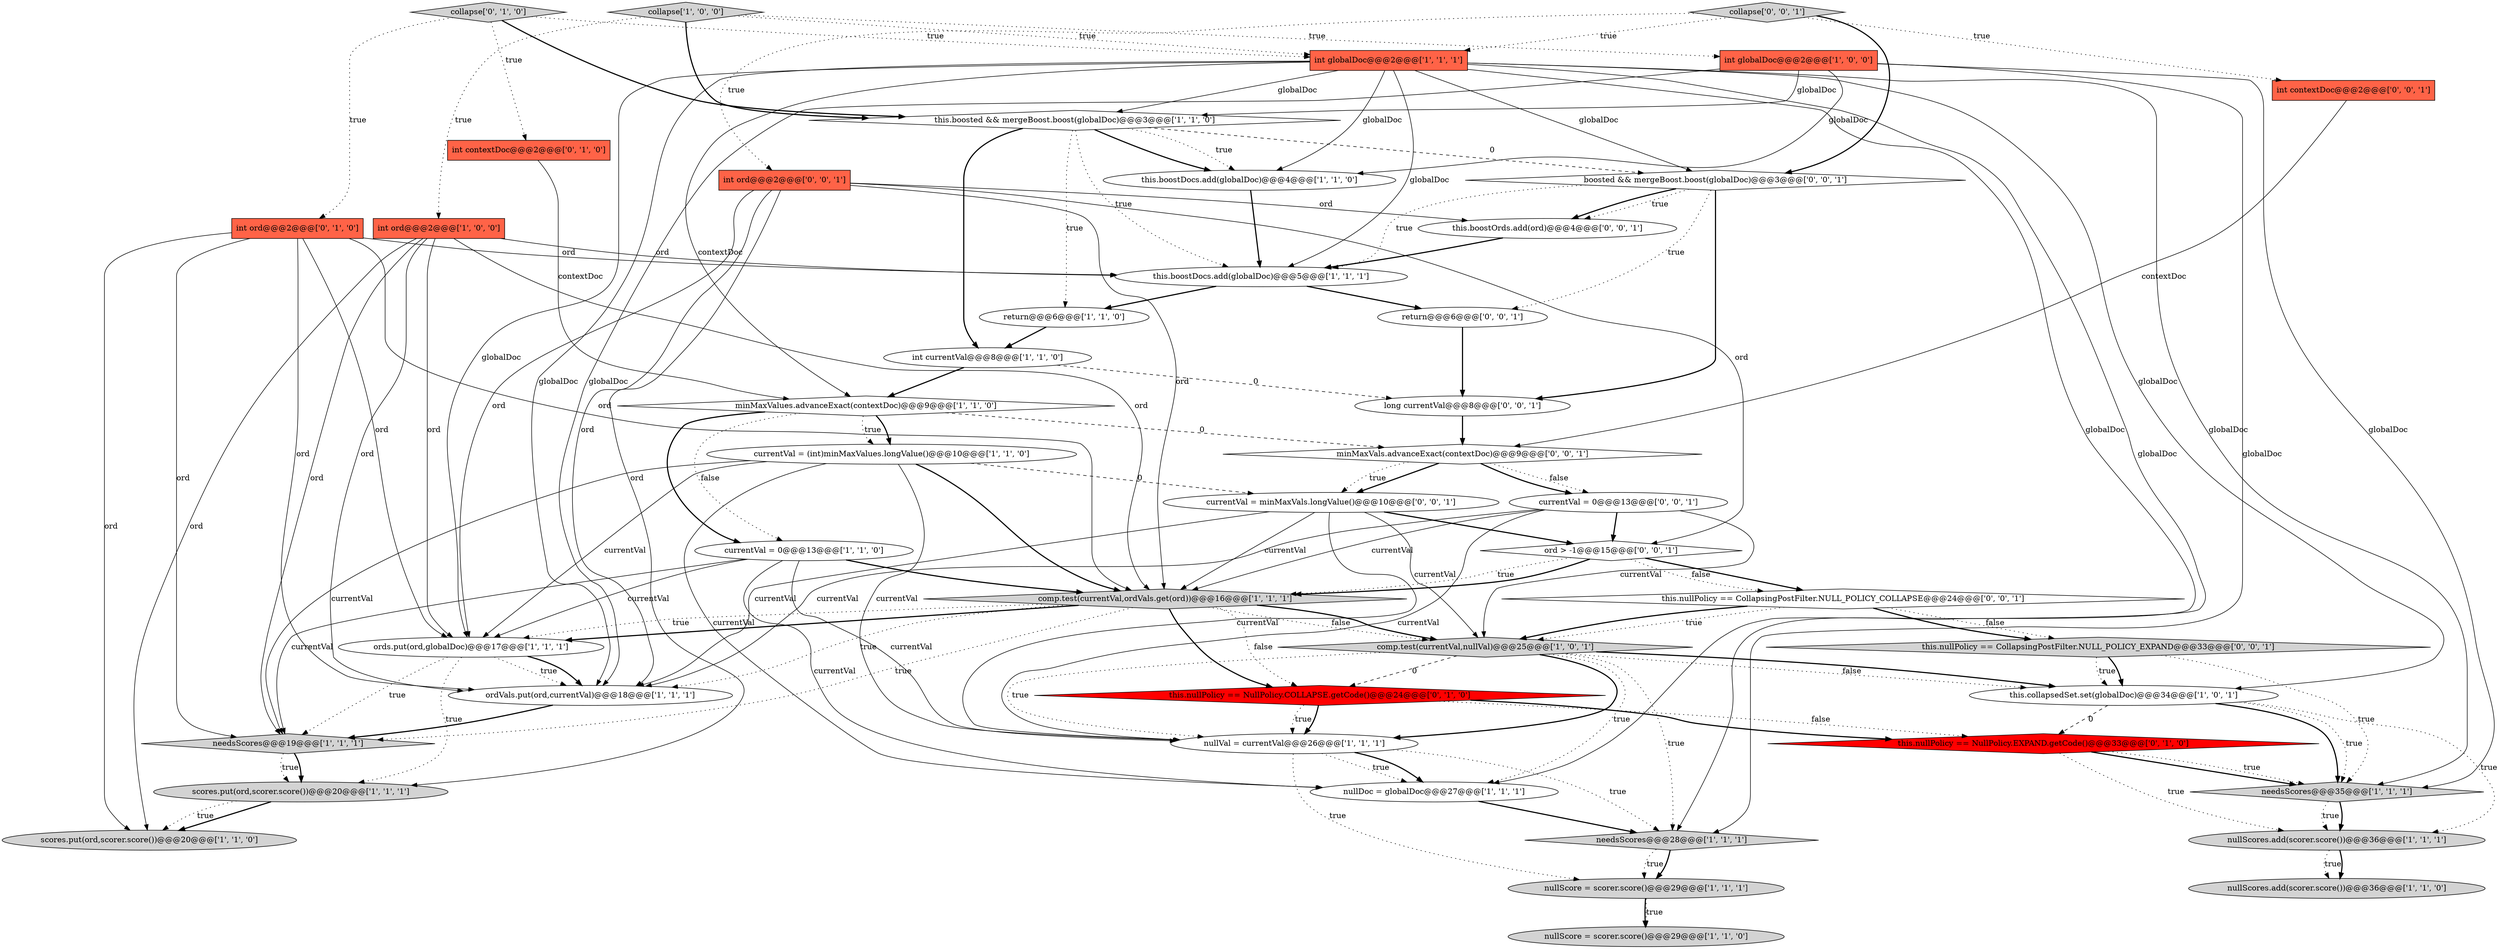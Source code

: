 digraph {
34 [style = filled, label = "boosted && mergeBoost.boost(globalDoc)@@@3@@@['0', '0', '1']", fillcolor = white, shape = diamond image = "AAA0AAABBB3BBB"];
20 [style = filled, label = "ords.put(ord,globalDoc)@@@17@@@['1', '1', '1']", fillcolor = white, shape = ellipse image = "AAA0AAABBB1BBB"];
36 [style = filled, label = "currentVal = 0@@@13@@@['0', '0', '1']", fillcolor = white, shape = ellipse image = "AAA0AAABBB3BBB"];
44 [style = filled, label = "long currentVal@@@8@@@['0', '0', '1']", fillcolor = white, shape = ellipse image = "AAA0AAABBB3BBB"];
7 [style = filled, label = "nullVal = currentVal@@@26@@@['1', '1', '1']", fillcolor = white, shape = ellipse image = "AAA0AAABBB1BBB"];
22 [style = filled, label = "nullScore = scorer.score()@@@29@@@['1', '1', '1']", fillcolor = lightgray, shape = ellipse image = "AAA0AAABBB1BBB"];
29 [style = filled, label = "int ord@@@2@@@['0', '1', '0']", fillcolor = tomato, shape = box image = "AAA0AAABBB2BBB"];
11 [style = filled, label = "currentVal = 0@@@13@@@['1', '1', '0']", fillcolor = white, shape = ellipse image = "AAA0AAABBB1BBB"];
25 [style = filled, label = "int currentVal@@@8@@@['1', '1', '0']", fillcolor = white, shape = ellipse image = "AAA0AAABBB1BBB"];
18 [style = filled, label = "comp.test(currentVal,ordVals.get(ord))@@@16@@@['1', '1', '1']", fillcolor = lightgray, shape = diamond image = "AAA0AAABBB1BBB"];
13 [style = filled, label = "currentVal = (int)minMaxValues.longValue()@@@10@@@['1', '1', '0']", fillcolor = white, shape = ellipse image = "AAA0AAABBB1BBB"];
15 [style = filled, label = "scores.put(ord,scorer.score())@@@20@@@['1', '1', '1']", fillcolor = lightgray, shape = ellipse image = "AAA0AAABBB1BBB"];
12 [style = filled, label = "nullScores.add(scorer.score())@@@36@@@['1', '1', '1']", fillcolor = lightgray, shape = ellipse image = "AAA0AAABBB1BBB"];
33 [style = filled, label = "collapse['0', '0', '1']", fillcolor = lightgray, shape = diamond image = "AAA0AAABBB3BBB"];
37 [style = filled, label = "return@@@6@@@['0', '0', '1']", fillcolor = white, shape = ellipse image = "AAA0AAABBB3BBB"];
40 [style = filled, label = "minMaxVals.advanceExact(contextDoc)@@@9@@@['0', '0', '1']", fillcolor = white, shape = diamond image = "AAA0AAABBB3BBB"];
8 [style = filled, label = "this.boostDocs.add(globalDoc)@@@5@@@['1', '1', '1']", fillcolor = white, shape = ellipse image = "AAA0AAABBB1BBB"];
30 [style = filled, label = "this.nullPolicy == NullPolicy.COLLAPSE.getCode()@@@24@@@['0', '1', '0']", fillcolor = red, shape = diamond image = "AAA1AAABBB2BBB"];
19 [style = filled, label = "int globalDoc@@@2@@@['1', '1', '1']", fillcolor = tomato, shape = box image = "AAA0AAABBB1BBB"];
0 [style = filled, label = "int ord@@@2@@@['1', '0', '0']", fillcolor = tomato, shape = box image = "AAA0AAABBB1BBB"];
10 [style = filled, label = "this.boosted && mergeBoost.boost(globalDoc)@@@3@@@['1', '1', '0']", fillcolor = white, shape = diamond image = "AAA0AAABBB1BBB"];
14 [style = filled, label = "needsScores@@@28@@@['1', '1', '1']", fillcolor = lightgray, shape = diamond image = "AAA0AAABBB1BBB"];
2 [style = filled, label = "this.collapsedSet.set(globalDoc)@@@34@@@['1', '0', '1']", fillcolor = white, shape = ellipse image = "AAA0AAABBB1BBB"];
4 [style = filled, label = "needsScores@@@35@@@['1', '1', '1']", fillcolor = lightgray, shape = diamond image = "AAA0AAABBB1BBB"];
17 [style = filled, label = "nullScore = scorer.score()@@@29@@@['1', '1', '0']", fillcolor = lightgray, shape = ellipse image = "AAA0AAABBB1BBB"];
3 [style = filled, label = "int globalDoc@@@2@@@['1', '0', '0']", fillcolor = tomato, shape = box image = "AAA0AAABBB1BBB"];
16 [style = filled, label = "comp.test(currentVal,nullVal)@@@25@@@['1', '0', '1']", fillcolor = lightgray, shape = diamond image = "AAA0AAABBB1BBB"];
31 [style = filled, label = "collapse['0', '1', '0']", fillcolor = lightgray, shape = diamond image = "AAA0AAABBB2BBB"];
27 [style = filled, label = "nullDoc = globalDoc@@@27@@@['1', '1', '1']", fillcolor = white, shape = ellipse image = "AAA0AAABBB1BBB"];
24 [style = filled, label = "ordVals.put(ord,currentVal)@@@18@@@['1', '1', '1']", fillcolor = white, shape = ellipse image = "AAA0AAABBB1BBB"];
43 [style = filled, label = "int contextDoc@@@2@@@['0', '0', '1']", fillcolor = tomato, shape = box image = "AAA0AAABBB3BBB"];
6 [style = filled, label = "this.boostDocs.add(globalDoc)@@@4@@@['1', '1', '0']", fillcolor = white, shape = ellipse image = "AAA0AAABBB1BBB"];
5 [style = filled, label = "collapse['1', '0', '0']", fillcolor = lightgray, shape = diamond image = "AAA0AAABBB1BBB"];
28 [style = filled, label = "int contextDoc@@@2@@@['0', '1', '0']", fillcolor = tomato, shape = box image = "AAA0AAABBB2BBB"];
23 [style = filled, label = "nullScores.add(scorer.score())@@@36@@@['1', '1', '0']", fillcolor = lightgray, shape = ellipse image = "AAA0AAABBB1BBB"];
32 [style = filled, label = "this.nullPolicy == NullPolicy.EXPAND.getCode()@@@33@@@['0', '1', '0']", fillcolor = red, shape = diamond image = "AAA1AAABBB2BBB"];
1 [style = filled, label = "scores.put(ord,scorer.score())@@@20@@@['1', '1', '0']", fillcolor = lightgray, shape = ellipse image = "AAA0AAABBB1BBB"];
45 [style = filled, label = "this.nullPolicy == CollapsingPostFilter.NULL_POLICY_COLLAPSE@@@24@@@['0', '0', '1']", fillcolor = white, shape = diamond image = "AAA0AAABBB3BBB"];
26 [style = filled, label = "return@@@6@@@['1', '1', '0']", fillcolor = white, shape = ellipse image = "AAA0AAABBB1BBB"];
38 [style = filled, label = "currentVal = minMaxVals.longValue()@@@10@@@['0', '0', '1']", fillcolor = white, shape = ellipse image = "AAA0AAABBB3BBB"];
39 [style = filled, label = "this.nullPolicy == CollapsingPostFilter.NULL_POLICY_EXPAND@@@33@@@['0', '0', '1']", fillcolor = lightgray, shape = diamond image = "AAA0AAABBB3BBB"];
9 [style = filled, label = "needsScores@@@19@@@['1', '1', '1']", fillcolor = lightgray, shape = diamond image = "AAA0AAABBB1BBB"];
41 [style = filled, label = "ord > -1@@@15@@@['0', '0', '1']", fillcolor = white, shape = diamond image = "AAA0AAABBB3BBB"];
35 [style = filled, label = "this.boostOrds.add(ord)@@@4@@@['0', '0', '1']", fillcolor = white, shape = ellipse image = "AAA0AAABBB3BBB"];
42 [style = filled, label = "int ord@@@2@@@['0', '0', '1']", fillcolor = tomato, shape = box image = "AAA0AAABBB3BBB"];
21 [style = filled, label = "minMaxValues.advanceExact(contextDoc)@@@9@@@['1', '1', '0']", fillcolor = white, shape = diamond image = "AAA0AAABBB1BBB"];
10->8 [style = dotted, label="true"];
18->16 [style = dotted, label="false"];
10->34 [style = dashed, label="0"];
3->6 [style = solid, label="globalDoc"];
5->19 [style = dotted, label="true"];
2->32 [style = dashed, label="0"];
16->7 [style = bold, label=""];
18->30 [style = bold, label=""];
14->22 [style = dotted, label="true"];
19->8 [style = solid, label="globalDoc"];
38->41 [style = bold, label=""];
18->20 [style = dotted, label="true"];
42->24 [style = solid, label="ord"];
40->38 [style = bold, label=""];
16->7 [style = dotted, label="true"];
40->36 [style = dotted, label="false"];
31->28 [style = dotted, label="true"];
35->8 [style = bold, label=""];
36->24 [style = solid, label="currentVal"];
7->27 [style = dotted, label="true"];
41->45 [style = bold, label=""];
9->15 [style = dotted, label="true"];
32->4 [style = bold, label=""];
18->30 [style = dotted, label="false"];
34->37 [style = dotted, label="true"];
20->15 [style = dotted, label="true"];
13->20 [style = solid, label="currentVal"];
25->21 [style = bold, label=""];
21->13 [style = bold, label=""];
31->19 [style = dotted, label="true"];
41->45 [style = dotted, label="false"];
29->18 [style = solid, label="ord"];
5->10 [style = bold, label=""];
10->6 [style = dotted, label="true"];
39->2 [style = dotted, label="true"];
0->9 [style = solid, label="ord"];
11->27 [style = solid, label="currentVal"];
12->23 [style = dotted, label="true"];
36->41 [style = bold, label=""];
20->24 [style = dotted, label="true"];
30->7 [style = dotted, label="true"];
0->24 [style = solid, label="ord"];
14->22 [style = bold, label=""];
3->4 [style = solid, label="globalDoc"];
19->27 [style = solid, label="globalDoc"];
13->7 [style = solid, label="currentVal"];
5->3 [style = dotted, label="true"];
19->10 [style = solid, label="globalDoc"];
2->4 [style = bold, label=""];
32->12 [style = dotted, label="true"];
19->4 [style = solid, label="globalDoc"];
11->18 [style = bold, label=""];
28->21 [style = solid, label="contextDoc"];
18->20 [style = bold, label=""];
34->8 [style = dotted, label="true"];
29->9 [style = solid, label="ord"];
21->11 [style = bold, label=""];
10->25 [style = bold, label=""];
0->20 [style = solid, label="ord"];
30->7 [style = bold, label=""];
16->14 [style = dotted, label="true"];
2->12 [style = dotted, label="true"];
22->17 [style = bold, label=""];
45->39 [style = dotted, label="false"];
19->6 [style = solid, label="globalDoc"];
10->26 [style = dotted, label="true"];
21->13 [style = dotted, label="true"];
0->8 [style = solid, label="ord"];
19->21 [style = solid, label="contextDoc"];
34->35 [style = bold, label=""];
7->22 [style = dotted, label="true"];
31->29 [style = dotted, label="true"];
19->2 [style = solid, label="globalDoc"];
13->18 [style = bold, label=""];
29->8 [style = solid, label="ord"];
0->1 [style = solid, label="ord"];
30->32 [style = dotted, label="false"];
20->9 [style = dotted, label="true"];
27->14 [style = bold, label=""];
32->4 [style = dotted, label="true"];
18->24 [style = dotted, label="true"];
36->16 [style = solid, label="currentVal"];
3->24 [style = solid, label="globalDoc"];
40->38 [style = dotted, label="true"];
30->32 [style = bold, label=""];
45->16 [style = bold, label=""];
29->20 [style = solid, label="ord"];
5->0 [style = dotted, label="true"];
13->38 [style = dashed, label="0"];
11->9 [style = solid, label="currentVal"];
11->7 [style = solid, label="currentVal"];
38->18 [style = solid, label="currentVal"];
16->2 [style = dotted, label="false"];
10->6 [style = bold, label=""];
42->35 [style = solid, label="ord"];
19->14 [style = solid, label="globalDoc"];
21->11 [style = dotted, label="false"];
3->10 [style = solid, label="globalDoc"];
29->1 [style = solid, label="ord"];
16->30 [style = dashed, label="0"];
34->35 [style = dotted, label="true"];
40->36 [style = bold, label=""];
31->10 [style = bold, label=""];
39->2 [style = bold, label=""];
18->9 [style = dotted, label="true"];
2->4 [style = dotted, label="true"];
34->44 [style = bold, label=""];
37->44 [style = bold, label=""];
4->12 [style = bold, label=""];
13->27 [style = solid, label="currentVal"];
16->27 [style = dotted, label="true"];
8->37 [style = bold, label=""];
4->12 [style = dotted, label="true"];
38->24 [style = solid, label="currentVal"];
36->18 [style = solid, label="currentVal"];
41->18 [style = bold, label=""];
25->44 [style = dashed, label="0"];
24->9 [style = bold, label=""];
45->39 [style = bold, label=""];
15->1 [style = bold, label=""];
18->16 [style = bold, label=""];
19->24 [style = solid, label="globalDoc"];
3->14 [style = solid, label="globalDoc"];
0->18 [style = solid, label="ord"];
43->40 [style = solid, label="contextDoc"];
33->43 [style = dotted, label="true"];
26->25 [style = bold, label=""];
11->20 [style = solid, label="currentVal"];
19->20 [style = solid, label="globalDoc"];
36->7 [style = solid, label="currentVal"];
38->16 [style = solid, label="currentVal"];
44->40 [style = bold, label=""];
41->18 [style = dotted, label="true"];
42->41 [style = solid, label="ord"];
13->9 [style = solid, label="currentVal"];
42->18 [style = solid, label="ord"];
16->2 [style = bold, label=""];
29->24 [style = solid, label="ord"];
39->4 [style = dotted, label="true"];
33->42 [style = dotted, label="true"];
9->15 [style = bold, label=""];
19->34 [style = solid, label="globalDoc"];
15->1 [style = dotted, label="true"];
45->16 [style = dotted, label="true"];
38->7 [style = solid, label="currentVal"];
6->8 [style = bold, label=""];
21->40 [style = dashed, label="0"];
7->27 [style = bold, label=""];
33->19 [style = dotted, label="true"];
42->15 [style = solid, label="ord"];
22->17 [style = dotted, label="true"];
12->23 [style = bold, label=""];
20->24 [style = bold, label=""];
33->34 [style = bold, label=""];
42->20 [style = solid, label="ord"];
8->26 [style = bold, label=""];
7->14 [style = dotted, label="true"];
}
